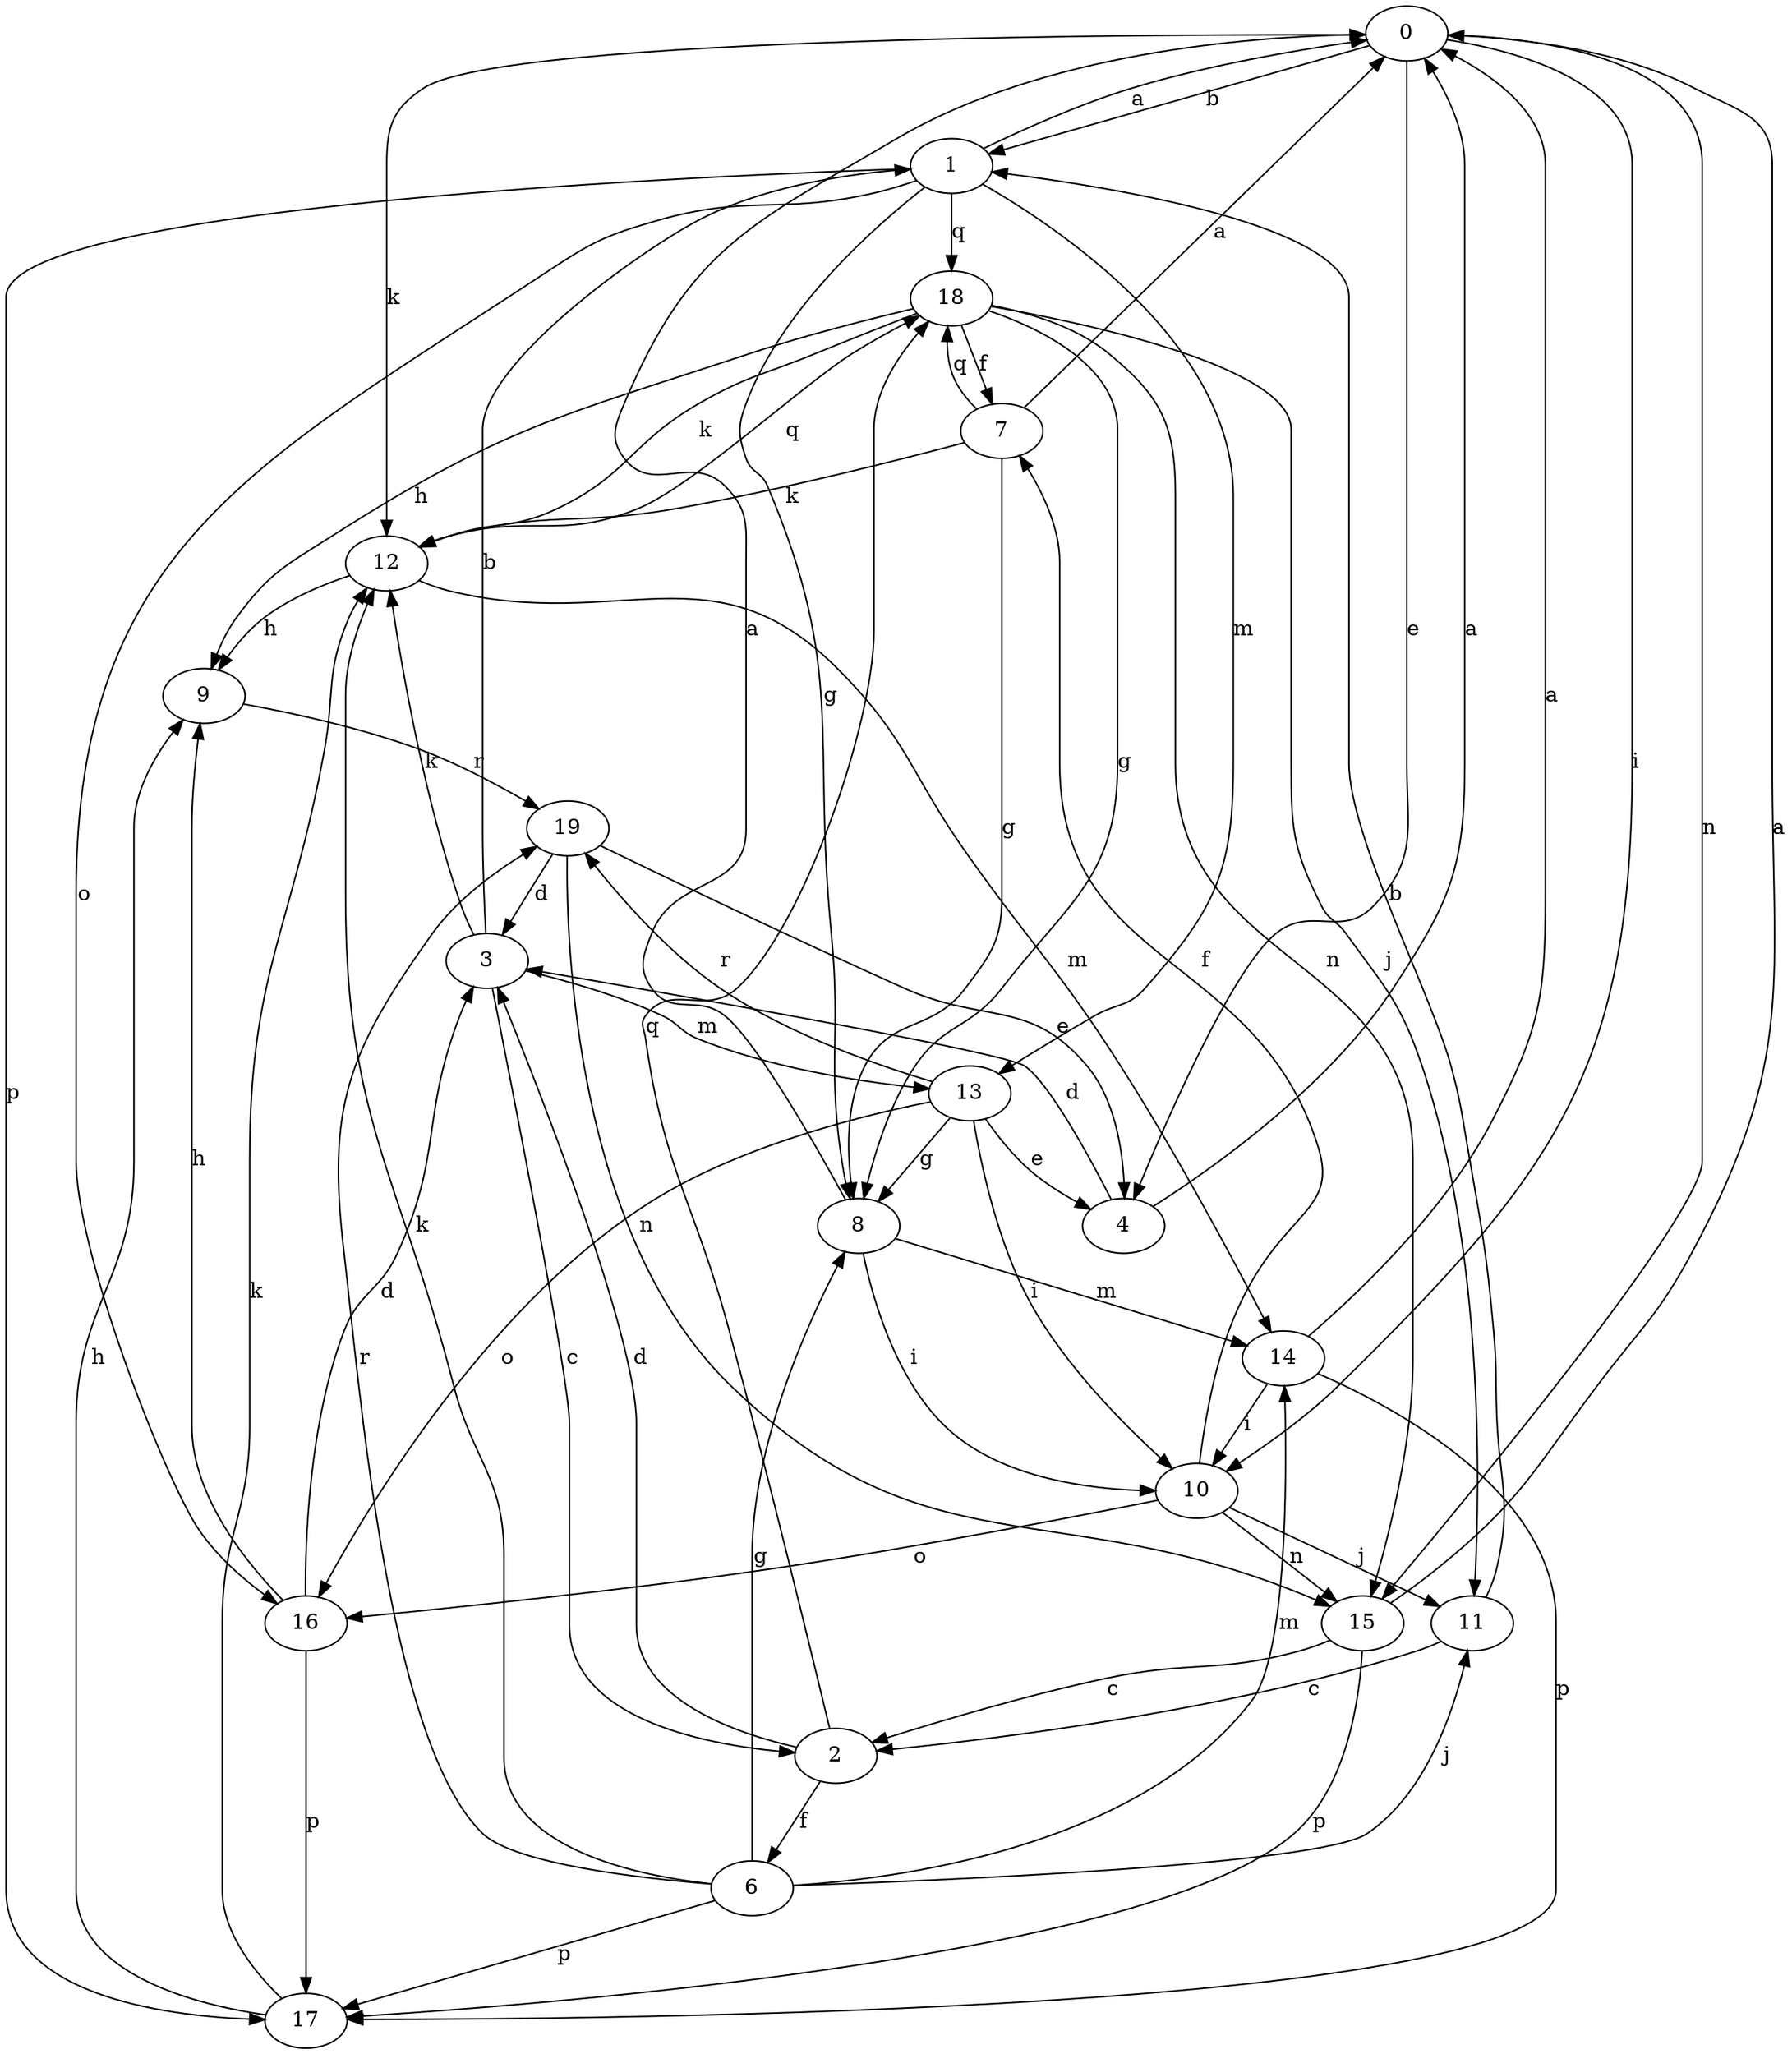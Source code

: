 strict digraph  {
0;
1;
2;
3;
4;
6;
7;
8;
9;
10;
11;
12;
13;
14;
15;
16;
17;
18;
19;
0 -> 1  [label=b];
0 -> 4  [label=e];
0 -> 10  [label=i];
0 -> 12  [label=k];
0 -> 15  [label=n];
1 -> 0  [label=a];
1 -> 8  [label=g];
1 -> 13  [label=m];
1 -> 16  [label=o];
1 -> 17  [label=p];
1 -> 18  [label=q];
2 -> 3  [label=d];
2 -> 6  [label=f];
2 -> 18  [label=q];
3 -> 1  [label=b];
3 -> 2  [label=c];
3 -> 12  [label=k];
3 -> 13  [label=m];
4 -> 0  [label=a];
4 -> 3  [label=d];
6 -> 8  [label=g];
6 -> 11  [label=j];
6 -> 12  [label=k];
6 -> 14  [label=m];
6 -> 17  [label=p];
6 -> 19  [label=r];
7 -> 0  [label=a];
7 -> 8  [label=g];
7 -> 12  [label=k];
7 -> 18  [label=q];
8 -> 0  [label=a];
8 -> 10  [label=i];
8 -> 14  [label=m];
9 -> 19  [label=r];
10 -> 7  [label=f];
10 -> 11  [label=j];
10 -> 15  [label=n];
10 -> 16  [label=o];
11 -> 1  [label=b];
11 -> 2  [label=c];
12 -> 9  [label=h];
12 -> 14  [label=m];
12 -> 18  [label=q];
13 -> 4  [label=e];
13 -> 8  [label=g];
13 -> 10  [label=i];
13 -> 16  [label=o];
13 -> 19  [label=r];
14 -> 0  [label=a];
14 -> 10  [label=i];
14 -> 17  [label=p];
15 -> 0  [label=a];
15 -> 2  [label=c];
15 -> 17  [label=p];
16 -> 3  [label=d];
16 -> 9  [label=h];
16 -> 17  [label=p];
17 -> 9  [label=h];
17 -> 12  [label=k];
18 -> 7  [label=f];
18 -> 8  [label=g];
18 -> 9  [label=h];
18 -> 11  [label=j];
18 -> 12  [label=k];
18 -> 15  [label=n];
19 -> 3  [label=d];
19 -> 4  [label=e];
19 -> 15  [label=n];
}
